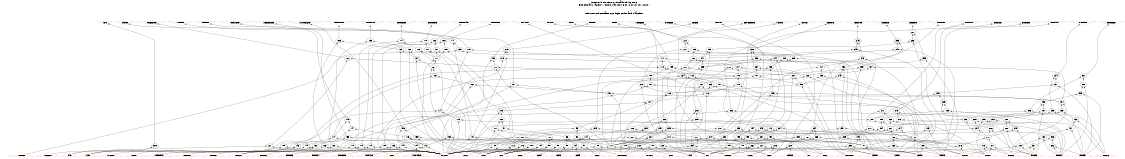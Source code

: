 # Network structure generated by ABC

digraph network {
size = "7.5,10";
center = true;
edge [dir = back];

{
  node [shape = plaintext];
  edge [style = invis];
  LevelTitle1 [label=""];
  LevelTitle2 [label=""];
  Level15 [label = ""];
  Level14 [label = ""];
  Level13 [label = ""];
  Level12 [label = ""];
  Level11 [label = ""];
  Level10 [label = ""];
  Level9 [label = ""];
  Level8 [label = ""];
  Level7 [label = ""];
  Level6 [label = ""];
  Level5 [label = ""];
  Level4 [label = ""];
  Level3 [label = ""];
  Level2 [label = ""];
  Level1 [label = ""];
  Level0 [label = ""];
  LevelTitle1 ->  LevelTitle2 ->  Level15 ->  Level14 ->  Level13 ->  Level12 ->  Level11 ->  Level10 ->  Level9 ->  Level8 ->  Level7 ->  Level6 ->  Level5 ->  Level4 ->  Level3 ->  Level2 ->  Level1 ->  Level0;
}

{
  rank = same;
  LevelTitle1;
  title1 [shape=plaintext,
          fontsize=20,
          fontname = "Times-Roman",
          label="Network structure visualized by ABC\nBenchmark \"apex7\". Time was Thu Oct  8 20:27:37 2020. "
         ];
}

{
  rank = same;
  LevelTitle2;
  title2 [shape=plaintext,
          fontsize=18,
          fontname = "Times-Roman",
          label="The network contains 222 logic nodes and 0 latches.\n"
         ];
}

{
  rank = same;
  Level15;
  Node50 [label = "SDO", shape = invtriangle, color = coral, fillcolor = coral];
  Node51 [label = "LSD_P", shape = invtriangle, color = coral, fillcolor = coral];
  Node52 [label = "ACCRPY_P", shape = invtriangle, color = coral, fillcolor = coral];
  Node53 [label = "VERR_F", shape = invtriangle, color = coral, fillcolor = coral];
  Node54 [label = "RATR_P", shape = invtriangle, color = coral, fillcolor = coral];
  Node55 [label = "MARSSR_P", shape = invtriangle, color = coral, fillcolor = coral];
  Node56 [label = "VLENESR_P", shape = invtriangle, color = coral, fillcolor = coral];
  Node57 [label = "VSUMESR_P", shape = invtriangle, color = coral, fillcolor = coral];
  Node58 [label = "PLUTO0_P", shape = invtriangle, color = coral, fillcolor = coral];
  Node59 [label = "PLUTO1_P", shape = invtriangle, color = coral, fillcolor = coral];
  Node60 [label = "PLUTO2_P", shape = invtriangle, color = coral, fillcolor = coral];
  Node61 [label = "PLUTO3_P", shape = invtriangle, color = coral, fillcolor = coral];
  Node62 [label = "PLUTO4_P", shape = invtriangle, color = coral, fillcolor = coral];
  Node63 [label = "PLUTO5_P", shape = invtriangle, color = coral, fillcolor = coral];
  Node64 [label = "ORWD_F", shape = invtriangle, color = coral, fillcolor = coral];
  Node65 [label = "OWL_F", shape = invtriangle, color = coral, fillcolor = coral];
  Node66 [label = "PY_P", shape = invtriangle, color = coral, fillcolor = coral];
  Node67 [label = "END_P", shape = invtriangle, color = coral, fillcolor = coral];
  Node68 [label = "FBI_P", shape = invtriangle, color = coral, fillcolor = coral];
  Node69 [label = "WATCH_P", shape = invtriangle, color = coral, fillcolor = coral];
  Node70 [label = "OVACC_P", shape = invtriangle, color = coral, fillcolor = coral];
  Node71 [label = "KBG_F", shape = invtriangle, color = coral, fillcolor = coral];
  Node72 [label = "DEL1_P", shape = invtriangle, color = coral, fillcolor = coral];
  Node73 [label = "COMPPAR_P", shape = invtriangle, color = coral, fillcolor = coral];
  Node74 [label = "VST0_P", shape = invtriangle, color = coral, fillcolor = coral];
  Node75 [label = "VST1_P", shape = invtriangle, color = coral, fillcolor = coral];
  Node76 [label = "STAR0_P", shape = invtriangle, color = coral, fillcolor = coral];
  Node77 [label = "STAR1_P", shape = invtriangle, color = coral, fillcolor = coral];
  Node78 [label = "STAR2_P", shape = invtriangle, color = coral, fillcolor = coral];
  Node79 [label = "STAR3_P", shape = invtriangle, color = coral, fillcolor = coral];
  Node80 [label = "BULL0_P", shape = invtriangle, color = coral, fillcolor = coral];
  Node81 [label = "BULL1_P", shape = invtriangle, color = coral, fillcolor = coral];
  Node82 [label = "BULL2_P", shape = invtriangle, color = coral, fillcolor = coral];
  Node83 [label = "BULL3_P", shape = invtriangle, color = coral, fillcolor = coral];
  Node84 [label = "BULL4_P", shape = invtriangle, color = coral, fillcolor = coral];
  Node85 [label = "BULL5_P", shape = invtriangle, color = coral, fillcolor = coral];
  Node86 [label = "BULL6_P", shape = invtriangle, color = coral, fillcolor = coral];
}

{
  rank = same;
  Level14;
  Node260 [label = "260\n", shape = ellipse];
}

{
  rank = same;
  Level13;
  Node141 [label = "141\n", shape = ellipse];
  Node166 [label = "166\n", shape = ellipse];
  Node169 [label = "169\n", shape = ellipse];
  Node174 [label = "174\n", shape = ellipse];
  Node178 [label = "178\n", shape = ellipse];
  Node182 [label = "182\n", shape = ellipse];
  Node186 [label = "186\n", shape = ellipse];
  Node212 [label = "212\n", shape = ellipse];
  Node246 [label = "246\n", shape = ellipse];
  Node253 [label = "253\n", shape = ellipse];
  Node256 [label = "256\n", shape = ellipse];
}

{
  rank = same;
  Level12;
  Node115 [label = "115\n", shape = ellipse];
  Node139 [label = "139\n", shape = ellipse];
  Node165 [label = "165\n", shape = ellipse];
  Node168 [label = "168\n", shape = ellipse];
  Node173 [label = "173\n", shape = ellipse];
  Node177 [label = "177\n", shape = ellipse];
  Node181 [label = "181\n", shape = ellipse];
  Node185 [label = "185\n", shape = ellipse];
  Node203 [label = "203\n", shape = ellipse];
  Node211 [label = "211\n", shape = ellipse];
  Node219 [label = "219\n", shape = ellipse];
  Node238 [label = "238\n", shape = ellipse];
  Node245 [label = "245\n", shape = ellipse];
  Node248 [label = "248\n", shape = ellipse];
  Node255 [label = "255\n", shape = ellipse];
}

{
  rank = same;
  Level11;
  Node111 [label = "111\n", shape = ellipse];
  Node122 [label = "122\n", shape = ellipse];
  Node138 [label = "138\n", shape = ellipse];
  Node164 [label = "164\n", shape = ellipse];
  Node171 [label = "171\n", shape = ellipse];
  Node195 [label = "195\n", shape = ellipse];
  Node202 [label = "202\n", shape = ellipse];
  Node209 [label = "209\n", shape = ellipse];
  Node218 [label = "218\n", shape = ellipse];
  Node236 [label = "236\n", shape = ellipse];
  Node242 [label = "242\n", shape = ellipse];
  Node244 [label = "244\n", shape = ellipse];
  Node247 [label = "247\n", shape = ellipse];
  Node259 [label = "259\n", shape = ellipse];
}

{
  rank = same;
  Level10;
  Node110 [label = "110\n", shape = ellipse];
  Node120 [label = "120\n", shape = ellipse];
  Node136 [label = "136\n", shape = ellipse];
  Node137 [label = "137\n", shape = ellipse];
  Node162 [label = "162\n", shape = ellipse];
  Node189 [label = "189\n", shape = ellipse];
  Node200 [label = "200\n", shape = ellipse];
  Node208 [label = "208\n", shape = ellipse];
  Node217 [label = "217\n", shape = ellipse];
  Node235 [label = "235\n", shape = ellipse];
  Node237 [label = "237\n", shape = ellipse];
  Node241 [label = "241\n", shape = ellipse];
  Node252 [label = "252\n", shape = ellipse];
  Node258 [label = "258\n", shape = ellipse];
}

{
  rank = same;
  Level9;
  Node108 [label = "108\n", shape = ellipse];
  Node119 [label = "119\n", shape = ellipse];
  Node128 [label = "128\n", shape = ellipse];
  Node161 [label = "161\n", shape = ellipse];
  Node188 [label = "188\n", shape = ellipse];
  Node197 [label = "197\n", shape = ellipse];
  Node207 [label = "207\n", shape = ellipse];
  Node234 [label = "234\n", shape = ellipse];
  Node239 [label = "239\n", shape = ellipse];
  Node249 [label = "249\n", shape = ellipse];
  Node294 [label = "294\n", shape = ellipse];
  Node307 [label = "307\n", shape = ellipse];
}

{
  rank = same;
  Level8;
  Node107 [label = "107\n", shape = ellipse];
  Node118 [label = "118\n", shape = ellipse];
  Node127 [label = "127\n", shape = ellipse];
  Node151 [label = "151\n", shape = ellipse];
  Node160 [label = "160\n", shape = ellipse];
  Node187 [label = "187\n", shape = ellipse];
  Node196 [label = "196\n", shape = ellipse];
  Node210 [label = "210\n", shape = ellipse];
  Node233 [label = "233\n", shape = ellipse];
  Node291 [label = "291\n", shape = ellipse];
  Node300 [label = "300\n", shape = ellipse];
}

{
  rank = same;
  Level7;
  Node106 [label = "106\n", shape = ellipse];
  Node116 [label = "116\n", shape = ellipse];
  Node135 [label = "135\n", shape = ellipse];
  Node150 [label = "150\n", shape = ellipse];
  Node290 [label = "290\n", shape = ellipse];
  Node299 [label = "299\n", shape = ellipse];
}

{
  rank = same;
  Level6;
  Node104 [label = "104\n", shape = ellipse];
  Node134 [label = "134\n", shape = ellipse];
  Node289 [label = "289\n", shape = ellipse];
  Node298 [label = "298\n", shape = ellipse];
}

{
  rank = same;
  Level5;
  Node103 [label = "103\n", shape = ellipse];
  Node114 [label = "114\n", shape = ellipse];
  Node133 [label = "133\n", shape = ellipse];
  Node206 [label = "206\n", shape = ellipse];
  Node271 [label = "271\n", shape = ellipse];
  Node275 [label = "275\n", shape = ellipse];
  Node282 [label = "282\n", shape = ellipse];
  Node288 [label = "288\n", shape = ellipse];
  Node293 [label = "293\n", shape = ellipse];
  Node297 [label = "297\n", shape = ellipse];
  Node306 [label = "306\n", shape = ellipse];
}

{
  rank = same;
  Level4;
  Node102 [label = "102\n", shape = ellipse];
  Node113 [label = "113\n", shape = ellipse];
  Node132 [label = "132\n", shape = ellipse];
  Node148 [label = "148\n", shape = ellipse];
  Node205 [label = "205\n", shape = ellipse];
  Node226 [label = "226\n", shape = ellipse];
  Node268 [label = "268\n", shape = ellipse];
  Node272 [label = "272\n", shape = ellipse];
  Node281 [label = "281\n", shape = ellipse];
  Node285 [label = "285\n", shape = ellipse];
  Node287 [label = "287\n", shape = ellipse];
  Node292 [label = "292\n", shape = ellipse];
  Node295 [label = "295\n", shape = ellipse];
  Node296 [label = "296\n", shape = ellipse];
  Node305 [label = "305\n", shape = ellipse];
}

{
  rank = same;
  Level3;
  Node93 [label = "93\n", shape = ellipse];
  Node97 [label = "97\n", shape = ellipse];
  Node101 [label = "101\n", shape = ellipse];
  Node112 [label = "112\n", shape = ellipse];
  Node123 [label = "123\n", shape = ellipse];
  Node126 [label = "126\n", shape = ellipse];
  Node131 [label = "131\n", shape = ellipse];
  Node147 [label = "147\n", shape = ellipse];
  Node156 [label = "156\n", shape = ellipse];
  Node194 [label = "194\n", shape = ellipse];
  Node201 [label = "201\n", shape = ellipse];
  Node204 [label = "204\n", shape = ellipse];
  Node215 [label = "215\n", shape = ellipse];
  Node223 [label = "223\n", shape = ellipse];
  Node225 [label = "225\n", shape = ellipse];
  Node229 [label = "229\n", shape = ellipse];
  Node232 [label = "232\n", shape = ellipse];
  Node243 [label = "243\n", shape = ellipse];
  Node251 [label = "251\n", shape = ellipse];
  Node264 [label = "264\n", shape = ellipse];
  Node267 [label = "267\n", shape = ellipse];
  Node270 [label = "270\n", shape = ellipse];
  Node274 [label = "274\n", shape = ellipse];
  Node279 [label = "279\n", shape = ellipse];
  Node280 [label = "280\n", shape = ellipse];
  Node284 [label = "284\n", shape = ellipse];
  Node286 [label = "286\n", shape = ellipse];
  Node304 [label = "304\n", shape = ellipse];
}

{
  rank = same;
  Level2;
  Node88 [label = "88\n", shape = ellipse];
  Node92 [label = "92\n", shape = ellipse];
  Node96 [label = "96\n", shape = ellipse];
  Node100 [label = "100\n", shape = ellipse];
  Node124 [label = "124\n", shape = ellipse];
  Node130 [label = "130\n", shape = ellipse];
  Node140 [label = "140\n", shape = ellipse];
  Node144 [label = "144\n", shape = ellipse];
  Node146 [label = "146\n", shape = ellipse];
  Node153 [label = "153\n", shape = ellipse];
  Node155 [label = "155\n", shape = ellipse];
  Node158 [label = "158\n", shape = ellipse];
  Node192 [label = "192\n", shape = ellipse];
  Node193 [label = "193\n", shape = ellipse];
  Node198 [label = "198\n", shape = ellipse];
  Node199 [label = "199\n", shape = ellipse];
  Node214 [label = "214\n", shape = ellipse];
  Node222 [label = "222\n", shape = ellipse];
  Node224 [label = "224\n", shape = ellipse];
  Node227 [label = "227\n", shape = ellipse];
  Node228 [label = "228\n", shape = ellipse];
  Node230 [label = "230\n", shape = ellipse];
  Node231 [label = "231\n", shape = ellipse];
  Node240 [label = "240\n", shape = ellipse];
  Node250 [label = "250\n", shape = ellipse];
  Node261 [label = "261\n", shape = ellipse];
  Node263 [label = "263\n", shape = ellipse];
  Node266 [label = "266\n", shape = ellipse];
  Node269 [label = "269\n", shape = ellipse];
  Node278 [label = "278\n", shape = ellipse];
  Node303 [label = "303\n", shape = ellipse];
}

{
  rank = same;
  Level1;
  Node87 [label = "87\n", shape = ellipse];
  Node89 [label = "89\n", shape = ellipse];
  Node90 [label = "90\n", shape = ellipse];
  Node91 [label = "91\n", shape = ellipse];
  Node94 [label = "94\n", shape = ellipse];
  Node95 [label = "95\n", shape = ellipse];
  Node98 [label = "98\n", shape = ellipse];
  Node99 [label = "99\n", shape = ellipse];
  Node105 [label = "105\n", shape = ellipse];
  Node109 [label = "109\n", shape = ellipse];
  Node117 [label = "117\n", shape = ellipse];
  Node121 [label = "121\n", shape = ellipse];
  Node125 [label = "125\n", shape = ellipse];
  Node129 [label = "129\n", shape = ellipse];
  Node142 [label = "142\n", shape = ellipse];
  Node143 [label = "143\n", shape = ellipse];
  Node145 [label = "145\n", shape = ellipse];
  Node149 [label = "149\n", shape = ellipse];
  Node152 [label = "152\n", shape = ellipse];
  Node154 [label = "154\n", shape = ellipse];
  Node157 [label = "157\n", shape = ellipse];
  Node159 [label = "159\n", shape = ellipse];
  Node163 [label = "163\n", shape = ellipse];
  Node167 [label = "167\n", shape = ellipse];
  Node170 [label = "170\n", shape = ellipse];
  Node172 [label = "172\n", shape = ellipse];
  Node175 [label = "175\n", shape = ellipse];
  Node176 [label = "176\n", shape = ellipse];
  Node179 [label = "179\n", shape = ellipse];
  Node180 [label = "180\n", shape = ellipse];
  Node183 [label = "183\n", shape = ellipse];
  Node184 [label = "184\n", shape = ellipse];
  Node190 [label = "190\n", shape = ellipse];
  Node191 [label = "191\n", shape = ellipse];
  Node213 [label = "213\n", shape = ellipse];
  Node216 [label = "216\n", shape = ellipse];
  Node220 [label = "220\n", shape = ellipse];
  Node221 [label = "221\n", shape = ellipse];
  Node254 [label = "254\n", shape = ellipse];
  Node257 [label = "257\n", shape = ellipse];
  Node262 [label = "262\n", shape = ellipse];
  Node265 [label = "265\n", shape = ellipse];
  Node273 [label = "273\n", shape = ellipse];
  Node276 [label = "276\n", shape = ellipse];
  Node277 [label = "277\n", shape = ellipse];
  Node283 [label = "283\n", shape = ellipse];
  Node301 [label = "301\n", shape = ellipse];
  Node302 [label = "302\n", shape = ellipse];
  Node308 [label = "308\n", shape = ellipse];
}

{
  rank = same;
  Level0;
  Node1 [label = "CAPSD", shape = triangle, color = coral, fillcolor = coral];
  Node2 [label = "CAT0", shape = triangle, color = coral, fillcolor = coral];
  Node3 [label = "CAT1", shape = triangle, color = coral, fillcolor = coral];
  Node4 [label = "CAT2", shape = triangle, color = coral, fillcolor = coral];
  Node5 [label = "CAT3", shape = triangle, color = coral, fillcolor = coral];
  Node6 [label = "CAT4", shape = triangle, color = coral, fillcolor = coral];
  Node7 [label = "CAT5", shape = triangle, color = coral, fillcolor = coral];
  Node8 [label = "VACC", shape = triangle, color = coral, fillcolor = coral];
  Node9 [label = "MMERR", shape = triangle, color = coral, fillcolor = coral];
  Node10 [label = "IBT0", shape = triangle, color = coral, fillcolor = coral];
  Node11 [label = "IBT1", shape = triangle, color = coral, fillcolor = coral];
  Node12 [label = "IBT2", shape = triangle, color = coral, fillcolor = coral];
  Node13 [label = "ICLR", shape = triangle, color = coral, fillcolor = coral];
  Node14 [label = "LSD", shape = triangle, color = coral, fillcolor = coral];
  Node15 [label = "ACCRPY", shape = triangle, color = coral, fillcolor = coral];
  Node16 [label = "VERR_N", shape = triangle, color = coral, fillcolor = coral];
  Node17 [label = "RATR", shape = triangle, color = coral, fillcolor = coral];
  Node18 [label = "MARSSR", shape = triangle, color = coral, fillcolor = coral];
  Node19 [label = "VLENESR", shape = triangle, color = coral, fillcolor = coral];
  Node20 [label = "VSUMESR", shape = triangle, color = coral, fillcolor = coral];
  Node21 [label = "PLUTO0", shape = triangle, color = coral, fillcolor = coral];
  Node22 [label = "PLUTO1", shape = triangle, color = coral, fillcolor = coral];
  Node23 [label = "PLUTO2", shape = triangle, color = coral, fillcolor = coral];
  Node24 [label = "PLUTO3", shape = triangle, color = coral, fillcolor = coral];
  Node25 [label = "PLUTO4", shape = triangle, color = coral, fillcolor = coral];
  Node26 [label = "PLUTO5", shape = triangle, color = coral, fillcolor = coral];
  Node27 [label = "ORWD_N", shape = triangle, color = coral, fillcolor = coral];
  Node28 [label = "OWL_N", shape = triangle, color = coral, fillcolor = coral];
  Node29 [label = "PY", shape = triangle, color = coral, fillcolor = coral];
  Node30 [label = "END", shape = triangle, color = coral, fillcolor = coral];
  Node31 [label = "FBI", shape = triangle, color = coral, fillcolor = coral];
  Node32 [label = "WATCH", shape = triangle, color = coral, fillcolor = coral];
  Node33 [label = "OVACC", shape = triangle, color = coral, fillcolor = coral];
  Node34 [label = "KBG_N", shape = triangle, color = coral, fillcolor = coral];
  Node35 [label = "DEL1", shape = triangle, color = coral, fillcolor = coral];
  Node36 [label = "COMPPAR", shape = triangle, color = coral, fillcolor = coral];
  Node37 [label = "VST0", shape = triangle, color = coral, fillcolor = coral];
  Node38 [label = "VST1", shape = triangle, color = coral, fillcolor = coral];
  Node39 [label = "STAR0", shape = triangle, color = coral, fillcolor = coral];
  Node40 [label = "STAR1", shape = triangle, color = coral, fillcolor = coral];
  Node41 [label = "STAR2", shape = triangle, color = coral, fillcolor = coral];
  Node42 [label = "STAR3", shape = triangle, color = coral, fillcolor = coral];
  Node43 [label = "BULL0", shape = triangle, color = coral, fillcolor = coral];
  Node44 [label = "BULL1", shape = triangle, color = coral, fillcolor = coral];
  Node45 [label = "BULL2", shape = triangle, color = coral, fillcolor = coral];
  Node46 [label = "BULL3", shape = triangle, color = coral, fillcolor = coral];
  Node47 [label = "BULL4", shape = triangle, color = coral, fillcolor = coral];
  Node48 [label = "BULL5", shape = triangle, color = coral, fillcolor = coral];
  Node49 [label = "BULL6", shape = triangle, color = coral, fillcolor = coral];
}

title1 -> title2 [style = invis];
title2 -> Node50 [style = invis];
title2 -> Node51 [style = invis];
title2 -> Node52 [style = invis];
title2 -> Node53 [style = invis];
title2 -> Node54 [style = invis];
title2 -> Node55 [style = invis];
title2 -> Node56 [style = invis];
title2 -> Node57 [style = invis];
title2 -> Node58 [style = invis];
title2 -> Node59 [style = invis];
title2 -> Node60 [style = invis];
title2 -> Node61 [style = invis];
title2 -> Node62 [style = invis];
title2 -> Node63 [style = invis];
title2 -> Node64 [style = invis];
title2 -> Node65 [style = invis];
title2 -> Node66 [style = invis];
title2 -> Node67 [style = invis];
title2 -> Node68 [style = invis];
title2 -> Node69 [style = invis];
title2 -> Node70 [style = invis];
title2 -> Node71 [style = invis];
title2 -> Node72 [style = invis];
title2 -> Node73 [style = invis];
title2 -> Node74 [style = invis];
title2 -> Node75 [style = invis];
title2 -> Node76 [style = invis];
title2 -> Node77 [style = invis];
title2 -> Node78 [style = invis];
title2 -> Node79 [style = invis];
title2 -> Node80 [style = invis];
title2 -> Node81 [style = invis];
title2 -> Node82 [style = invis];
title2 -> Node83 [style = invis];
title2 -> Node84 [style = invis];
title2 -> Node85 [style = invis];
title2 -> Node86 [style = invis];
Node50 -> Node51 [style = invis];
Node51 -> Node52 [style = invis];
Node52 -> Node53 [style = invis];
Node53 -> Node54 [style = invis];
Node54 -> Node55 [style = invis];
Node55 -> Node56 [style = invis];
Node56 -> Node57 [style = invis];
Node57 -> Node58 [style = invis];
Node58 -> Node59 [style = invis];
Node59 -> Node60 [style = invis];
Node60 -> Node61 [style = invis];
Node61 -> Node62 [style = invis];
Node62 -> Node63 [style = invis];
Node63 -> Node64 [style = invis];
Node64 -> Node65 [style = invis];
Node65 -> Node66 [style = invis];
Node66 -> Node67 [style = invis];
Node67 -> Node68 [style = invis];
Node68 -> Node69 [style = invis];
Node69 -> Node70 [style = invis];
Node70 -> Node71 [style = invis];
Node71 -> Node72 [style = invis];
Node72 -> Node73 [style = invis];
Node73 -> Node74 [style = invis];
Node74 -> Node75 [style = invis];
Node75 -> Node76 [style = invis];
Node76 -> Node77 [style = invis];
Node77 -> Node78 [style = invis];
Node78 -> Node79 [style = invis];
Node79 -> Node80 [style = invis];
Node80 -> Node81 [style = invis];
Node81 -> Node82 [style = invis];
Node82 -> Node83 [style = invis];
Node83 -> Node84 [style = invis];
Node84 -> Node85 [style = invis];
Node85 -> Node86 [style = invis];
Node50 -> Node308 [style = solid];
Node51 -> Node115 [style = solid];
Node52 -> Node122 [style = solid];
Node53 -> Node141 [style = solid];
Node54 -> Node148 [style = solid];
Node55 -> Node151 [style = solid];
Node56 -> Node153 [style = solid];
Node57 -> Node156 [style = solid];
Node58 -> Node166 [style = solid];
Node59 -> Node169 [style = solid];
Node60 -> Node174 [style = solid];
Node61 -> Node178 [style = solid];
Node62 -> Node182 [style = solid];
Node63 -> Node186 [style = solid];
Node64 -> Node116 [style = solid];
Node65 -> Node189 [style = solid];
Node66 -> Node194 [style = solid];
Node67 -> Node195 [style = solid];
Node68 -> Node212 [style = solid];
Node69 -> Node215 [style = solid];
Node70 -> Node216 [style = solid];
Node71 -> Node219 [style = solid];
Node72 -> Node220 [style = solid];
Node73 -> Node226 [style = solid];
Node74 -> Node229 [style = solid];
Node75 -> Node232 [style = solid];
Node76 -> Node238 [style = solid];
Node77 -> Node246 [style = solid];
Node78 -> Node253 [style = solid];
Node79 -> Node260 [style = solid];
Node80 -> Node264 [style = solid];
Node81 -> Node271 [style = solid];
Node82 -> Node275 [style = solid];
Node83 -> Node282 [style = solid];
Node84 -> Node289 [style = solid];
Node85 -> Node294 [style = solid];
Node86 -> Node307 [style = solid];
Node87 -> Node39 [style = solid];
Node87 -> Node40 [style = solid];
Node88 -> Node41 [style = solid];
Node88 -> Node87 [style = solid];
Node89 -> Node11 [style = solid];
Node89 -> Node12 [style = solid];
Node90 -> Node3 [style = solid];
Node90 -> Node10 [style = solid];
Node91 -> Node2 [style = solid];
Node91 -> Node10 [style = solid];
Node92 -> Node90 [style = solid];
Node92 -> Node91 [style = solid];
Node93 -> Node89 [style = solid];
Node93 -> Node92 [style = solid];
Node94 -> Node7 [style = solid];
Node94 -> Node11 [style = solid];
Node95 -> Node5 [style = solid];
Node95 -> Node11 [style = solid];
Node96 -> Node94 [style = solid];
Node96 -> Node95 [style = solid];
Node97 -> Node10 [style = solid];
Node97 -> Node96 [style = solid];
Node98 -> Node6 [style = solid];
Node98 -> Node11 [style = solid];
Node99 -> Node4 [style = solid];
Node99 -> Node11 [style = solid];
Node100 -> Node98 [style = solid];
Node100 -> Node99 [style = solid];
Node101 -> Node10 [style = solid];
Node101 -> Node100 [style = solid];
Node102 -> Node97 [style = solid];
Node102 -> Node101 [style = solid];
Node103 -> Node12 [style = solid];
Node103 -> Node102 [style = solid];
Node104 -> Node93 [style = solid];
Node104 -> Node103 [style = solid];
Node105 -> Node28 [style = solid];
Node105 -> Node32 [style = solid];
Node106 -> Node104 [style = solid];
Node106 -> Node105 [style = solid];
Node107 -> Node88 [style = solid];
Node107 -> Node106 [style = solid];
Node108 -> Node31 [style = solid];
Node108 -> Node107 [style = solid];
Node109 -> Node14 [style = solid];
Node109 -> Node28 [style = solid];
Node110 -> Node108 [style = solid];
Node110 -> Node109 [style = solid];
Node111 -> Node42 [style = solid];
Node111 -> Node110 [style = solid];
Node112 -> Node31 [style = solid];
Node112 -> Node88 [style = solid];
Node113 -> Node28 [style = solid];
Node113 -> Node112 [style = solid];
Node114 -> Node14 [style = solid];
Node114 -> Node113 [style = solid];
Node115 -> Node111 [style = solid];
Node115 -> Node114 [style = solid];
Node116 -> Node32 [style = solid];
Node116 -> Node104 [style = solid];
Node117 -> Node28 [style = solid];
Node117 -> Node31 [style = solid];
Node118 -> Node88 [style = solid];
Node118 -> Node116 [style = solid];
Node119 -> Node117 [style = solid];
Node119 -> Node118 [style = solid];
Node120 -> Node117 [style = solid];
Node120 -> Node119 [style = solid];
Node121 -> Node15 [style = solid];
Node121 -> Node28 [style = solid];
Node122 -> Node120 [style = solid];
Node122 -> Node121 [style = solid];
Node123 -> Node42 [style = solid];
Node123 -> Node88 [style = solid];
Node124 -> Node2 [style = solid];
Node124 -> Node89 [style = solid];
Node125 -> Node3 [style = solid];
Node125 -> Node32 [style = solid];
Node126 -> Node124 [style = solid];
Node126 -> Node125 [style = solid];
Node127 -> Node116 [style = solid];
Node127 -> Node126 [style = solid];
Node128 -> Node123 [style = solid];
Node128 -> Node127 [style = solid];
Node129 -> Node43 [style = solid];
Node129 -> Node46 [style = solid];
Node130 -> Node47 [style = solid];
Node130 -> Node129 [style = solid];
Node131 -> Node48 [style = solid];
Node131 -> Node130 [style = solid];
Node132 -> Node49 [style = solid];
Node132 -> Node131 [style = solid];
Node133 -> Node44 [style = solid];
Node133 -> Node132 [style = solid];
Node134 -> Node45 [style = solid];
Node134 -> Node133 [style = solid];
Node135 -> Node32 [style = solid];
Node135 -> Node134 [style = solid];
Node136 -> Node119 [style = solid];
Node136 -> Node135 [style = solid];
Node137 -> Node128 [style = solid];
Node137 -> Node134 [style = solid];
Node138 -> Node136 [style = solid];
Node138 -> Node137 [style = solid];
Node139 -> Node16 [style = solid];
Node139 -> Node138 [style = solid];
Node140 -> Node28 [style = solid];
Node140 -> Node117 [style = solid];
Node141 -> Node139 [style = solid];
Node141 -> Node140 [style = solid];
Node142 -> Node28 [style = solid];
Node142 -> Node30 [style = solid];
Node143 -> Node9 [style = solid];
Node143 -> Node37 [style = solid];
Node144 -> Node142 [style = solid];
Node144 -> Node143 [style = solid];
Node145 -> Node17 [style = solid];
Node145 -> Node28 [style = solid];
Node146 -> Node36 [style = solid];
Node146 -> Node142 [style = solid];
Node147 -> Node145 [style = solid];
Node147 -> Node146 [style = solid];
Node148 -> Node144 [style = solid];
Node148 -> Node147 [style = solid];
Node149 -> Node18 [style = solid];
Node149 -> Node28 [style = solid];
Node150 -> Node105 [style = solid];
Node150 -> Node134 [style = solid];
Node151 -> Node149 [style = solid];
Node151 -> Node150 [style = solid];
Node152 -> Node19 [style = solid];
Node152 -> Node34 [style = solid];
Node153 -> Node28 [style = solid];
Node153 -> Node152 [style = solid];
Node154 -> Node20 [style = solid];
Node154 -> Node28 [style = solid];
Node155 -> Node38 [style = solid];
Node155 -> Node142 [style = solid];
Node156 -> Node154 [style = solid];
Node156 -> Node155 [style = solid];
Node157 -> Node36 [style = solid];
Node157 -> Node38 [style = solid];
Node158 -> Node142 [style = solid];
Node158 -> Node157 [style = solid];
Node159 -> Node28 [style = solid];
Node159 -> Node34 [style = solid];
Node160 -> Node150 [style = solid];
Node160 -> Node159 [style = solid];
Node161 -> Node144 [style = solid];
Node161 -> Node160 [style = solid];
Node162 -> Node158 [style = solid];
Node162 -> Node161 [style = solid];
Node163 -> Node21 [style = solid];
Node163 -> Node28 [style = solid];
Node164 -> Node89 [style = solid];
Node164 -> Node162 [style = solid];
Node165 -> Node10 [style = solid];
Node165 -> Node164 [style = solid];
Node166 -> Node163 [style = solid];
Node166 -> Node165 [style = solid];
Node167 -> Node22 [style = solid];
Node167 -> Node28 [style = solid];
Node168 -> Node10 [style = solid];
Node168 -> Node164 [style = solid];
Node169 -> Node167 [style = solid];
Node169 -> Node168 [style = solid];
Node170 -> Node23 [style = solid];
Node170 -> Node28 [style = solid];
Node171 -> Node12 [style = solid];
Node171 -> Node162 [style = solid];
Node172 -> Node10 [style = solid];
Node172 -> Node11 [style = solid];
Node173 -> Node171 [style = solid];
Node173 -> Node172 [style = solid];
Node174 -> Node170 [style = solid];
Node174 -> Node173 [style = solid];
Node175 -> Node24 [style = solid];
Node175 -> Node28 [style = solid];
Node176 -> Node10 [style = solid];
Node176 -> Node11 [style = solid];
Node177 -> Node171 [style = solid];
Node177 -> Node176 [style = solid];
Node178 -> Node175 [style = solid];
Node178 -> Node177 [style = solid];
Node179 -> Node25 [style = solid];
Node179 -> Node28 [style = solid];
Node180 -> Node10 [style = solid];
Node180 -> Node11 [style = solid];
Node181 -> Node171 [style = solid];
Node181 -> Node180 [style = solid];
Node182 -> Node179 [style = solid];
Node182 -> Node181 [style = solid];
Node183 -> Node26 [style = solid];
Node183 -> Node28 [style = solid];
Node184 -> Node10 [style = solid];
Node184 -> Node11 [style = solid];
Node185 -> Node171 [style = solid];
Node185 -> Node184 [style = solid];
Node186 -> Node183 [style = solid];
Node186 -> Node185 [style = solid];
Node187 -> Node34 [style = solid];
Node187 -> Node135 [style = solid];
Node188 -> Node30 [style = solid];
Node188 -> Node187 [style = solid];
Node189 -> Node13 [style = solid];
Node189 -> Node188 [style = solid];
Node190 -> Node13 [style = solid];
Node190 -> Node31 [style = solid];
Node191 -> Node13 [style = solid];
Node191 -> Node31 [style = solid];
Node192 -> Node35 [style = solid];
Node192 -> Node191 [style = solid];
Node193 -> Node29 [style = solid];
Node193 -> Node190 [style = solid];
Node194 -> Node192 [style = solid];
Node194 -> Node193 [style = solid];
Node195 -> Node120 [style = solid];
Node195 -> Node142 [style = solid];
Node196 -> Node27 [style = solid];
Node196 -> Node106 [style = solid];
Node197 -> Node117 [style = solid];
Node197 -> Node196 [style = solid];
Node198 -> Node28 [style = solid];
Node198 -> Node87 [style = solid];
Node199 -> Node27 [style = solid];
Node199 -> Node87 [style = solid];
Node200 -> Node106 [style = solid];
Node200 -> Node197 [style = solid];
Node201 -> Node88 [style = solid];
Node201 -> Node117 [style = solid];
Node202 -> Node200 [style = solid];
Node202 -> Node201 [style = solid];
Node203 -> Node199 [style = solid];
Node203 -> Node202 [style = solid];
Node204 -> Node41 [style = solid];
Node204 -> Node198 [style = solid];
Node205 -> Node117 [style = solid];
Node205 -> Node204 [style = solid];
Node206 -> Node31 [style = solid];
Node206 -> Node205 [style = solid];
Node207 -> Node196 [style = solid];
Node207 -> Node204 [style = solid];
Node208 -> Node206 [style = solid];
Node208 -> Node207 [style = solid];
Node209 -> Node88 [style = solid];
Node209 -> Node208 [style = solid];
Node210 -> Node31 [style = solid];
Node210 -> Node106 [style = solid];
Node211 -> Node209 [style = solid];
Node211 -> Node210 [style = solid];
Node212 -> Node203 [style = solid];
Node212 -> Node211 [style = solid];
Node213 -> Node28 [style = solid];
Node213 -> Node33 [style = solid];
Node214 -> Node8 [style = solid];
Node214 -> Node213 [style = solid];
Node215 -> Node105 [style = solid];
Node215 -> Node214 [style = solid];
Node216 -> Node8 [style = solid];
Node216 -> Node13 [style = solid];
Node217 -> Node119 [style = solid];
Node217 -> Node128 [style = solid];
Node218 -> Node34 [style = solid];
Node218 -> Node217 [style = solid];
Node219 -> Node140 [style = solid];
Node219 -> Node218 [style = solid];
Node220 -> Node1 [style = solid];
Node220 -> Node13 [style = solid];
Node221 -> Node31 [style = solid];
Node221 -> Node35 [style = solid];
Node222 -> Node28 [style = solid];
Node222 -> Node221 [style = solid];
Node223 -> Node36 [style = solid];
Node223 -> Node222 [style = solid];
Node224 -> Node36 [style = solid];
Node224 -> Node117 [style = solid];
Node225 -> Node35 [style = solid];
Node225 -> Node224 [style = solid];
Node226 -> Node223 [style = solid];
Node226 -> Node225 [style = solid];
Node227 -> Node38 [style = solid];
Node227 -> Node191 [style = solid];
Node228 -> Node37 [style = solid];
Node228 -> Node190 [style = solid];
Node229 -> Node227 [style = solid];
Node229 -> Node228 [style = solid];
Node230 -> Node38 [style = solid];
Node230 -> Node190 [style = solid];
Node231 -> Node29 [style = solid];
Node231 -> Node191 [style = solid];
Node232 -> Node230 [style = solid];
Node232 -> Node231 [style = solid];
Node233 -> Node27 [style = solid];
Node233 -> Node116 [style = solid];
Node234 -> Node28 [style = solid];
Node234 -> Node233 [style = solid];
Node235 -> Node31 [style = solid];
Node235 -> Node234 [style = solid];
Node236 -> Node39 [style = solid];
Node236 -> Node235 [style = solid];
Node237 -> Node39 [style = solid];
Node237 -> Node197 [style = solid];
Node238 -> Node236 [style = solid];
Node238 -> Node237 [style = solid];
Node239 -> Node40 [style = solid];
Node239 -> Node196 [style = solid];
Node240 -> Node87 [style = solid];
Node240 -> Node117 [style = solid];
Node241 -> Node239 [style = solid];
Node241 -> Node240 [style = solid];
Node242 -> Node39 [style = solid];
Node242 -> Node241 [style = solid];
Node243 -> Node39 [style = solid];
Node243 -> Node198 [style = solid];
Node244 -> Node235 [style = solid];
Node244 -> Node243 [style = solid];
Node245 -> Node40 [style = solid];
Node245 -> Node244 [style = solid];
Node246 -> Node242 [style = solid];
Node246 -> Node245 [style = solid];
Node247 -> Node198 [style = solid];
Node247 -> Node235 [style = solid];
Node248 -> Node41 [style = solid];
Node248 -> Node247 [style = solid];
Node249 -> Node88 [style = solid];
Node249 -> Node196 [style = solid];
Node250 -> Node87 [style = solid];
Node250 -> Node117 [style = solid];
Node251 -> Node41 [style = solid];
Node251 -> Node250 [style = solid];
Node252 -> Node249 [style = solid];
Node252 -> Node251 [style = solid];
Node253 -> Node248 [style = solid];
Node253 -> Node252 [style = solid];
Node254 -> Node28 [style = solid];
Node254 -> Node41 [style = solid];
Node255 -> Node247 [style = solid];
Node255 -> Node254 [style = solid];
Node256 -> Node42 [style = solid];
Node256 -> Node255 [style = solid];
Node257 -> Node41 [style = solid];
Node257 -> Node42 [style = solid];
Node258 -> Node87 [style = solid];
Node258 -> Node197 [style = solid];
Node259 -> Node257 [style = solid];
Node259 -> Node258 [style = solid];
Node260 -> Node256 [style = solid];
Node260 -> Node259 [style = solid];
Node261 -> Node43 [style = solid];
Node261 -> Node105 [style = solid];
Node262 -> Node28 [style = solid];
Node262 -> Node32 [style = solid];
Node263 -> Node43 [style = solid];
Node263 -> Node262 [style = solid];
Node264 -> Node261 [style = solid];
Node264 -> Node263 [style = solid];
Node265 -> Node32 [style = solid];
Node265 -> Node44 [style = solid];
Node266 -> Node43 [style = solid];
Node266 -> Node265 [style = solid];
Node267 -> Node28 [style = solid];
Node267 -> Node266 [style = solid];
Node268 -> Node44 [style = solid];
Node268 -> Node267 [style = solid];
Node269 -> Node43 [style = solid];
Node269 -> Node105 [style = solid];
Node270 -> Node44 [style = solid];
Node270 -> Node269 [style = solid];
Node271 -> Node268 [style = solid];
Node271 -> Node270 [style = solid];
Node272 -> Node45 [style = solid];
Node272 -> Node267 [style = solid];
Node273 -> Node44 [style = solid];
Node273 -> Node45 [style = solid];
Node274 -> Node269 [style = solid];
Node274 -> Node273 [style = solid];
Node275 -> Node272 [style = solid];
Node275 -> Node274 [style = solid];
Node276 -> Node32 [style = solid];
Node276 -> Node43 [style = solid];
Node277 -> Node44 [style = solid];
Node277 -> Node45 [style = solid];
Node278 -> Node276 [style = solid];
Node278 -> Node277 [style = solid];
Node279 -> Node46 [style = solid];
Node279 -> Node278 [style = solid];
Node280 -> Node46 [style = solid];
Node280 -> Node278 [style = solid];
Node281 -> Node279 [style = solid];
Node281 -> Node280 [style = solid];
Node282 -> Node28 [style = solid];
Node282 -> Node281 [style = solid];
Node283 -> Node28 [style = solid];
Node283 -> Node46 [style = solid];
Node284 -> Node278 [style = solid];
Node284 -> Node283 [style = solid];
Node285 -> Node47 [style = solid];
Node285 -> Node284 [style = solid];
Node286 -> Node46 [style = solid];
Node286 -> Node278 [style = solid];
Node287 -> Node28 [style = solid];
Node287 -> Node286 [style = solid];
Node288 -> Node47 [style = solid];
Node288 -> Node287 [style = solid];
Node289 -> Node285 [style = solid];
Node289 -> Node288 [style = solid];
Node290 -> Node287 [style = solid];
Node290 -> Node289 [style = solid];
Node291 -> Node48 [style = solid];
Node291 -> Node290 [style = solid];
Node292 -> Node47 [style = solid];
Node292 -> Node284 [style = solid];
Node293 -> Node48 [style = solid];
Node293 -> Node292 [style = solid];
Node294 -> Node291 [style = solid];
Node294 -> Node293 [style = solid];
Node295 -> Node49 [style = solid];
Node295 -> Node284 [style = solid];
Node296 -> Node267 [style = solid];
Node296 -> Node278 [style = solid];
Node297 -> Node46 [style = solid];
Node297 -> Node296 [style = solid];
Node298 -> Node295 [style = solid];
Node298 -> Node297 [style = solid];
Node299 -> Node48 [style = solid];
Node299 -> Node298 [style = solid];
Node300 -> Node47 [style = solid];
Node300 -> Node299 [style = solid];
Node301 -> Node45 [style = solid];
Node301 -> Node46 [style = solid];
Node302 -> Node47 [style = solid];
Node302 -> Node48 [style = solid];
Node303 -> Node301 [style = solid];
Node303 -> Node302 [style = solid];
Node304 -> Node28 [style = solid];
Node304 -> Node303 [style = solid];
Node305 -> Node267 [style = solid];
Node305 -> Node304 [style = solid];
Node306 -> Node49 [style = solid];
Node306 -> Node305 [style = solid];
Node307 -> Node300 [style = solid];
Node307 -> Node306 [style = solid];
Node308 -> Node37 [style = solid];
}

